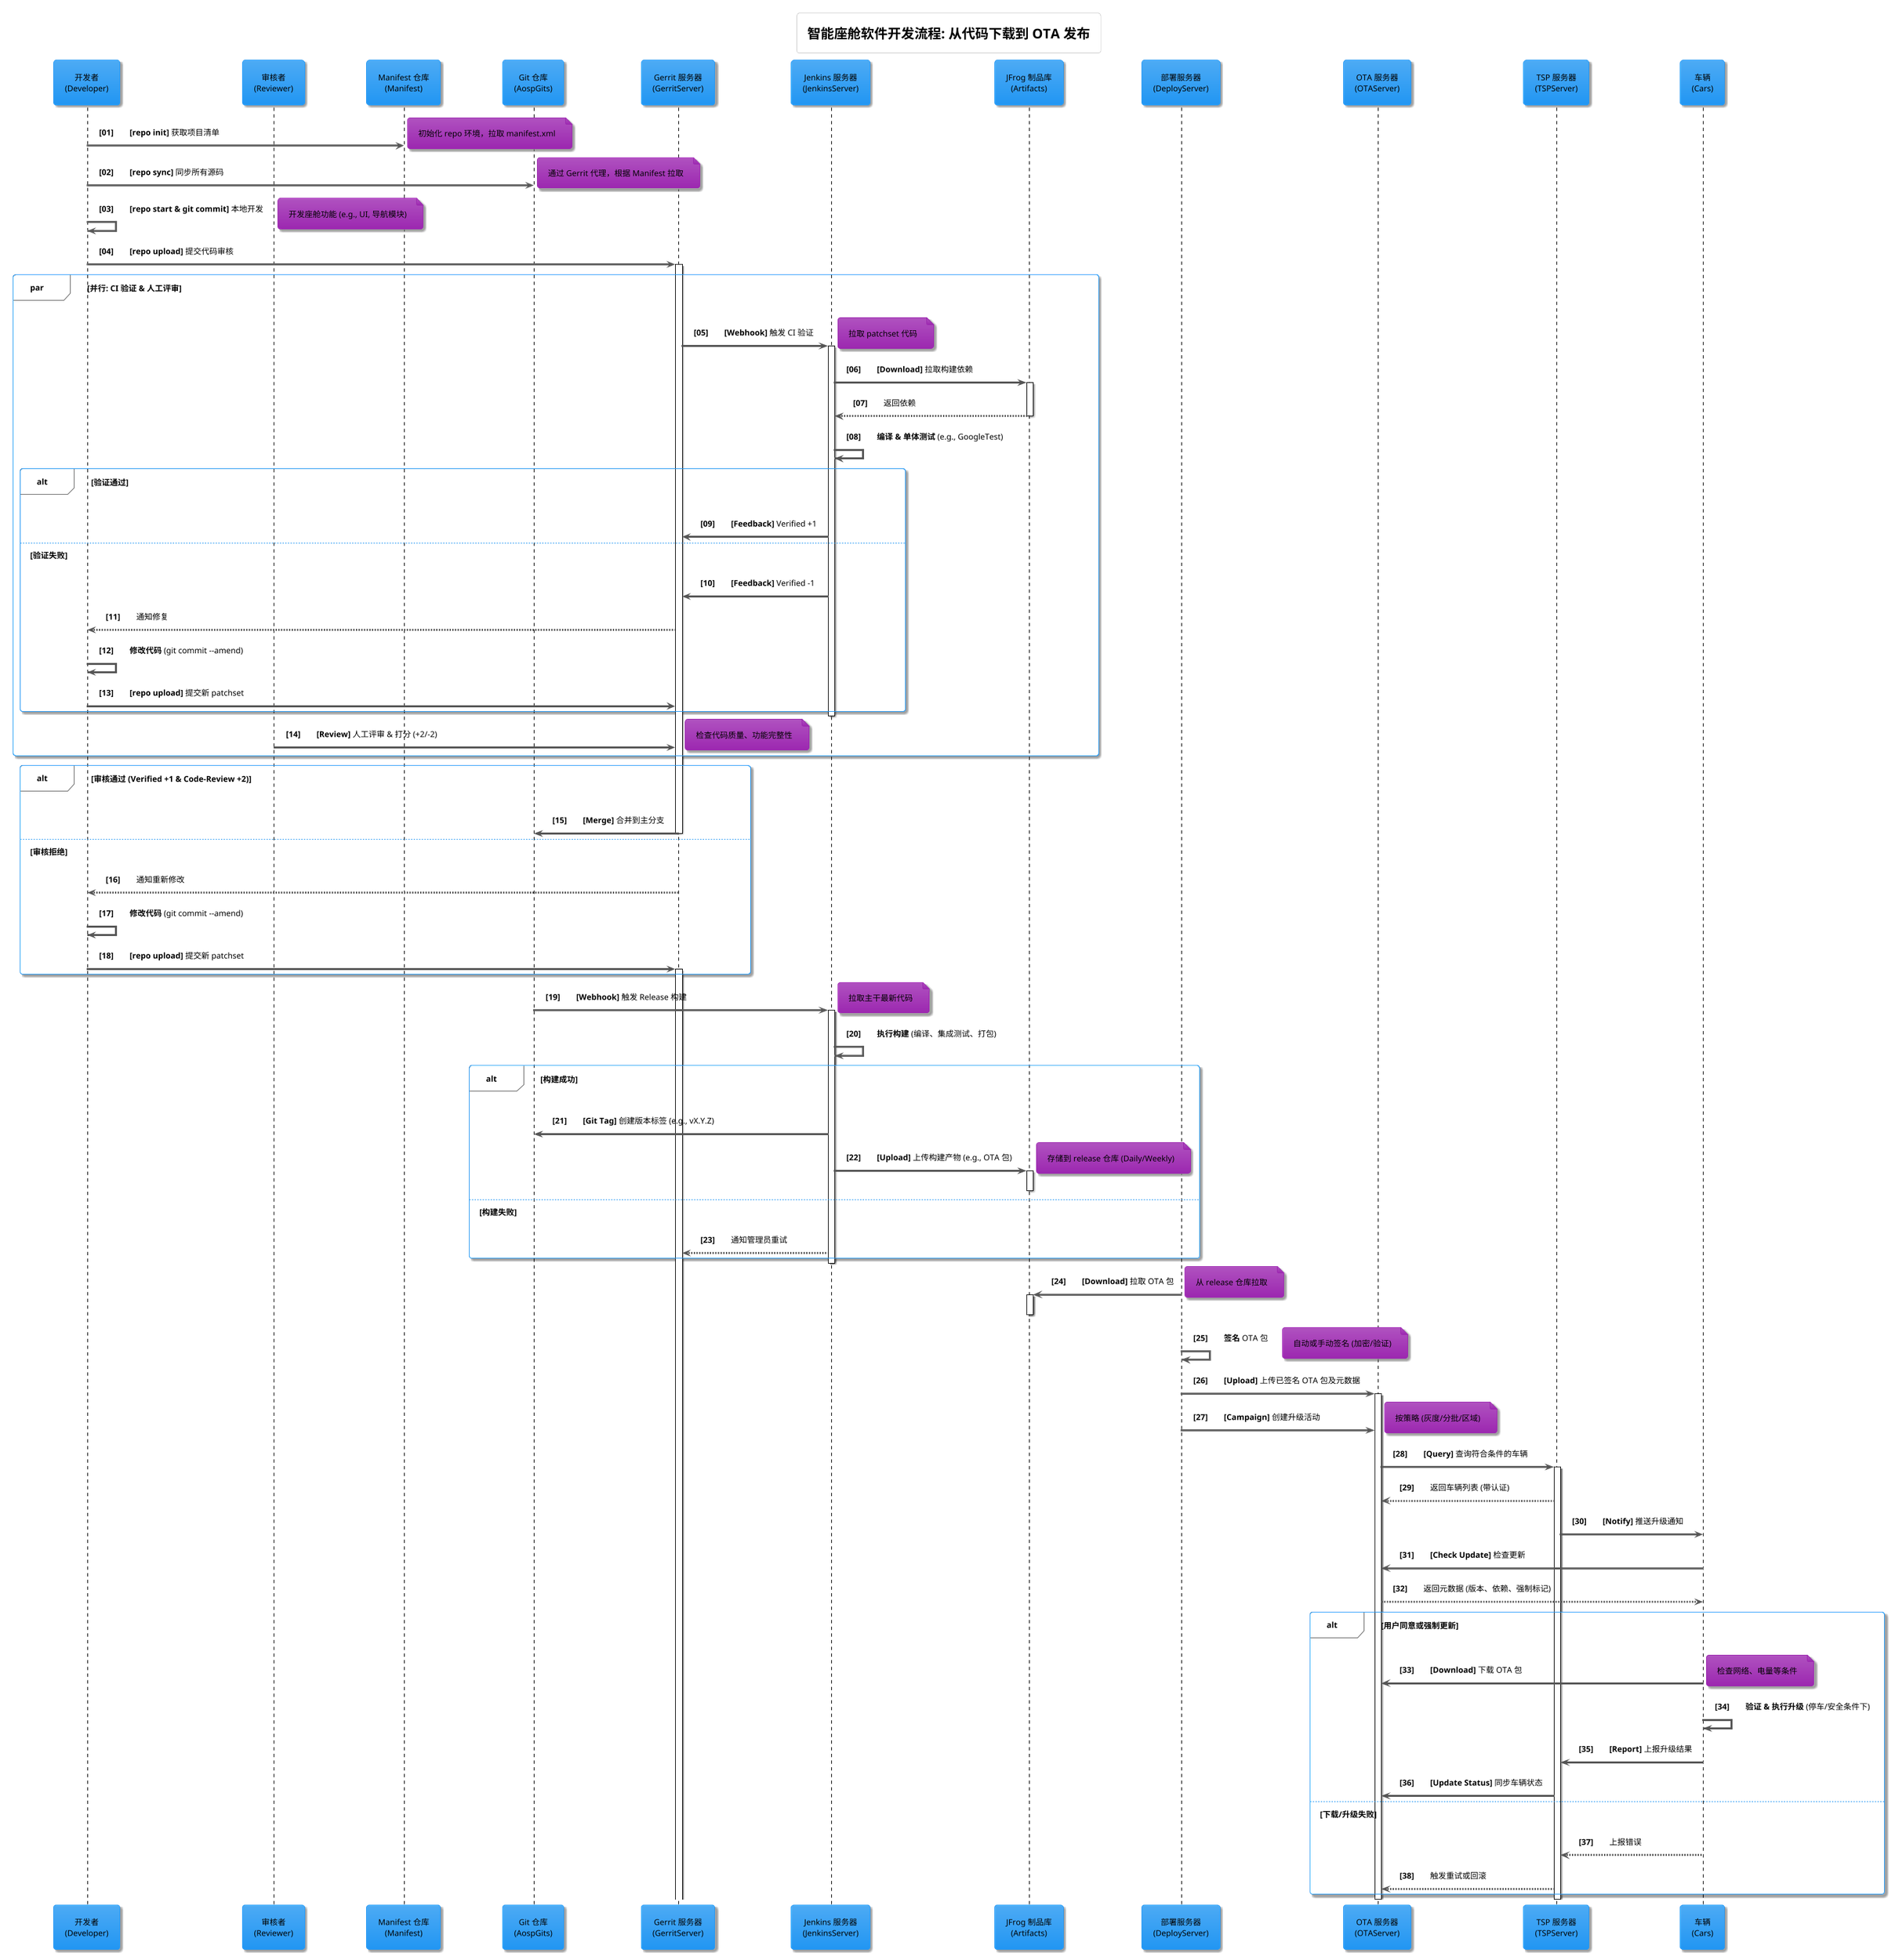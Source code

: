 
@startuml
!theme materia
skinparam SequenceLifeLineBorderColor black
skinparam ArrowColor #555555
skinparam defaultFontColor #000000
autonumber "<b>[00]"

title 智能座舱软件开发流程: 从代码下载到 OTA 发布

' === 定义参与者 ===
participant "开发者\n(Developer)" as Developer
participant "审核者\n(Reviewer)" as Reviewer
participant "Manifest 仓库\n(Manifest)" as Manifest
participant "Git 仓库\n(AospGits)" as AospGits
participant "Gerrit 服务器\n(GerritServer)" as GerritServer
participant "Jenkins 服务器\n(JenkinsServer)" as JenkinsServer
participant "JFrog 制品库\n(Artifacts)" as Artifacts
participant "部署服务器\n(DeployServer)" as DeployServer
participant "OTA 服务器\n(OTAServer)" as OTAServer
participant "TSP 服务器\n(TSPServer)" as TSPServer
participant "车辆\n(Cars)" as Cars

' === 阶段 1: 代码下载 ===
box "开发者工作流" #LightBlue
  Developer -> Manifest: **[repo init]** 获取项目清单
  note right: 初始化 repo 环境，拉取 manifest.xml
  Developer -> AospGits: **[repo sync]** 同步所有源码
  note right: 通过 Gerrit 代理，根据 Manifest 拉取
end box

' === 阶段 2: 代码提交 ===
box "开发者工作流" #LightBlue
  Developer -> Developer: **[repo start & git commit]** 本地开发
  note right: 开发座舱功能 (e.g., UI, 导航模块)
  Developer -> GerritServer: **[repo upload]** 提交代码审核
  activate GerritServer
end box

' === 阶段 3: 代码审核 ===
box "审核与验证" #LightGreen
  par 并行: CI 验证 & 人工评审
    GerritServer -> JenkinsServer: **[Webhook]** 触发 CI 验证
    activate JenkinsServer
    note right: 拉取 patchset 代码
    JenkinsServer -> Artifacts: **[Download]** 拉取构建依赖
    activate Artifacts
    Artifacts --> JenkinsServer: 返回依赖
    deactivate Artifacts
    JenkinsServer -> JenkinsServer: **编译 & 单体测试** (e.g., GoogleTest)
    alt 验证通过
      JenkinsServer -> GerritServer: **[Feedback]** Verified +1
    else 验证失败
      JenkinsServer -> GerritServer: **[Feedback]** Verified -1
      GerritServer --> Developer: 通知修复
      Developer -> Developer: **修改代码** (git commit --amend)
      Developer -> GerritServer: **[repo upload]** 提交新 patchset
    end
    deactivate JenkinsServer

    Reviewer -> GerritServer: **[Review]** 人工评审 & 打分 (+2/-2)
    note right: 检查代码质量、功能完整性
  end par
end box

' === 阶段 4: 代码入库 ===
box "代码合并" #LightGreen
  alt 审核通过 (Verified +1 & Code-Review +2)
    GerritServer -> AospGits: **[Merge]** 合并到主分支
    deactivate GerritServer
  else 审核拒绝
    GerritServer --> Developer: 通知重新修改
    Developer -> Developer: **修改代码** (git commit --amend)
    Developer -> GerritServer: **[repo upload]** 提交新 patchset
    activate GerritServer
  end
end box

' === 阶段 5: Daily/Weekly 发布 ===
box "CI/CD 发布" #Wheat
  AospGits -> JenkinsServer: **[Webhook]** 触发 Release 构建
  activate JenkinsServer
  note right: 拉取主干最新代码
  JenkinsServer -> JenkinsServer: **执行构建** (编译、集成测试、打包)
  alt 构建成功
    JenkinsServer -> AospGits: **[Git Tag]** 创建版本标签 (e.g., vX.Y.Z)
    JenkinsServer -> Artifacts: **[Upload]** 上传构建产物 (e.g., OTA 包)
    activate Artifacts
    note right: 存储到 release 仓库 (Daily/Weekly)
    deactivate Artifacts
  else 构建失败
    JenkinsServer --> GerritServer: 通知管理员重试
  end
  deactivate JenkinsServer
end box

' === 阶段 6: OTA 发布 ===
box "OTA 部署" #LightCoral
  DeployServer -> Artifacts: **[Download]** 拉取 OTA 包
  activate Artifacts
  note right: 从 release 仓库拉取
  deactivate Artifacts
  DeployServer -> DeployServer: **签名** OTA 包
  note right: 自动或手动签名 (加密/验证)
  DeployServer -> OTAServer: **[Upload]** 上传已签名 OTA 包及元数据
  activate OTAServer
end box

' === 阶段 7: OTA 推送与车辆更新 ===
box "OTA 更新" #LightCoral
  DeployServer -> OTAServer: **[Campaign]** 创建升级活动
  note right: 按策略 (灰度/分批/区域)
  OTAServer -> TSPServer: **[Query]** 查询符合条件的车辆
  activate TSPServer
  TSPServer --> OTAServer: 返回车辆列表 (带认证)
  TSPServer -> Cars: **[Notify]** 推送升级通知
  Cars -> OTAServer: **[Check Update]** 检查更新
  OTAServer --> Cars: 返回元数据 (版本、依赖、强制标记)
  alt 用户同意或强制更新
    Cars -> OTAServer: **[Download]** 下载 OTA 包
    note right: 检查网络、电量等条件
    Cars -> Cars: **验证 & 执行升级** (停车/安全条件下)
    Cars -> TSPServer: **[Report]** 上报升级结果
    TSPServer -> OTAServer: **[Update Status]** 同步车辆状态
  else 下载/升级失败
    Cars --> TSPServer: 上报错误
    TSPServer --> OTAServer: 触发重试或回滚
  end
  deactivate OTAServer
  deactivate TSPServer
end box

@enduml